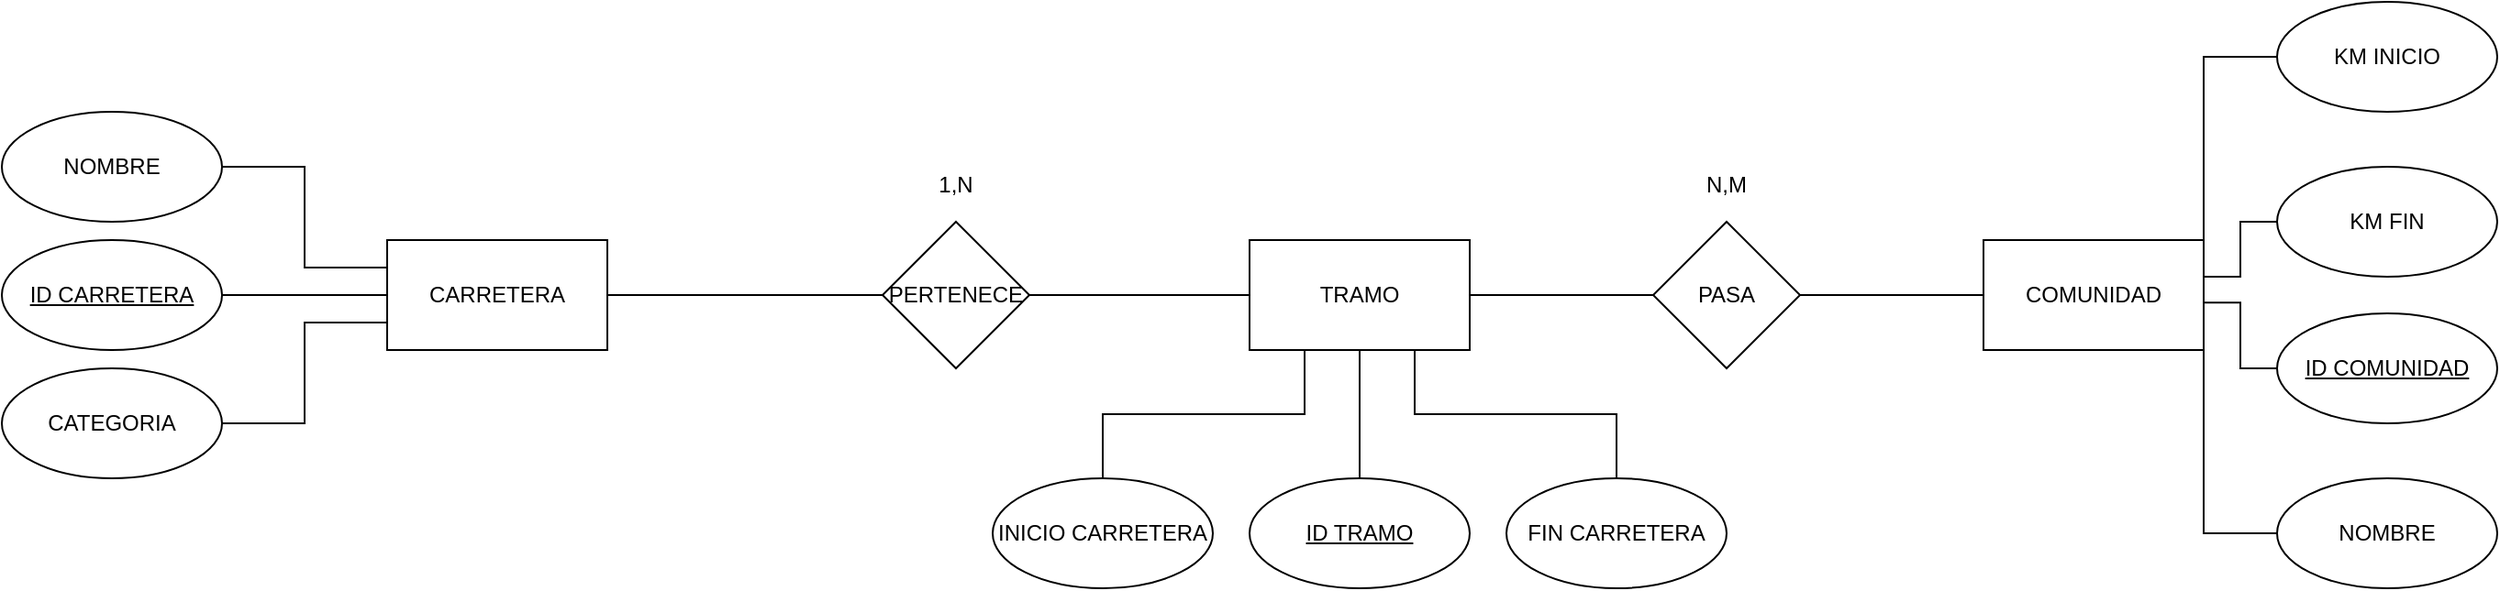 <mxfile version="14.7.3" type="github">
  <diagram id="HicRuo3T3Oe1w8JAZ6cr" name="Page-1">
    <mxGraphModel dx="1574" dy="1120" grid="1" gridSize="10" guides="1" tooltips="1" connect="1" arrows="1" fold="1" page="1" pageScale="1" pageWidth="827" pageHeight="1169" math="0" shadow="0">
      <root>
        <mxCell id="0" />
        <mxCell id="1" parent="0" />
        <mxCell id="VXgbj3pTnMDOS4B3G8BA-1" value="TRAMO" style="rounded=0;whiteSpace=wrap;html=1;" vertex="1" parent="1">
          <mxGeometry x="170" y="370" width="120" height="60" as="geometry" />
        </mxCell>
        <mxCell id="VXgbj3pTnMDOS4B3G8BA-16" style="edgeStyle=orthogonalEdgeStyle;rounded=0;orthogonalLoop=1;jettySize=auto;html=1;exitX=1;exitY=0.5;exitDx=0;exitDy=0;entryX=0;entryY=0.5;entryDx=0;entryDy=0;endArrow=none;endFill=0;" edge="1" parent="1" source="VXgbj3pTnMDOS4B3G8BA-2" target="VXgbj3pTnMDOS4B3G8BA-1">
          <mxGeometry relative="1" as="geometry" />
        </mxCell>
        <mxCell id="VXgbj3pTnMDOS4B3G8BA-18" style="edgeStyle=orthogonalEdgeStyle;rounded=0;orthogonalLoop=1;jettySize=auto;html=1;exitX=0;exitY=0.5;exitDx=0;exitDy=0;entryX=1;entryY=0.5;entryDx=0;entryDy=0;endArrow=none;endFill=0;" edge="1" parent="1" source="VXgbj3pTnMDOS4B3G8BA-2" target="VXgbj3pTnMDOS4B3G8BA-5">
          <mxGeometry relative="1" as="geometry" />
        </mxCell>
        <mxCell id="VXgbj3pTnMDOS4B3G8BA-2" value="PERTENECE" style="rhombus;whiteSpace=wrap;html=1;" vertex="1" parent="1">
          <mxGeometry x="-30" y="360" width="80" height="80" as="geometry" />
        </mxCell>
        <mxCell id="VXgbj3pTnMDOS4B3G8BA-17" style="edgeStyle=orthogonalEdgeStyle;rounded=0;orthogonalLoop=1;jettySize=auto;html=1;exitX=0;exitY=0.5;exitDx=0;exitDy=0;entryX=1;entryY=0.5;entryDx=0;entryDy=0;endArrow=none;endFill=0;" edge="1" parent="1" source="VXgbj3pTnMDOS4B3G8BA-3" target="VXgbj3pTnMDOS4B3G8BA-1">
          <mxGeometry relative="1" as="geometry" />
        </mxCell>
        <mxCell id="VXgbj3pTnMDOS4B3G8BA-22" style="edgeStyle=orthogonalEdgeStyle;rounded=0;orthogonalLoop=1;jettySize=auto;html=1;exitX=1;exitY=0.5;exitDx=0;exitDy=0;entryX=0;entryY=0.5;entryDx=0;entryDy=0;endArrow=none;endFill=0;" edge="1" parent="1" source="VXgbj3pTnMDOS4B3G8BA-3" target="VXgbj3pTnMDOS4B3G8BA-4">
          <mxGeometry relative="1" as="geometry" />
        </mxCell>
        <mxCell id="VXgbj3pTnMDOS4B3G8BA-3" value="PASA" style="rhombus;whiteSpace=wrap;html=1;" vertex="1" parent="1">
          <mxGeometry x="390" y="360" width="80" height="80" as="geometry" />
        </mxCell>
        <mxCell id="VXgbj3pTnMDOS4B3G8BA-4" value="COMUNIDAD" style="rounded=0;whiteSpace=wrap;html=1;" vertex="1" parent="1">
          <mxGeometry x="570" y="370" width="120" height="60" as="geometry" />
        </mxCell>
        <mxCell id="VXgbj3pTnMDOS4B3G8BA-5" value="CARRETERA" style="rounded=0;whiteSpace=wrap;html=1;" vertex="1" parent="1">
          <mxGeometry x="-300" y="370" width="120" height="60" as="geometry" />
        </mxCell>
        <mxCell id="VXgbj3pTnMDOS4B3G8BA-19" style="edgeStyle=orthogonalEdgeStyle;rounded=0;orthogonalLoop=1;jettySize=auto;html=1;exitX=1;exitY=0.5;exitDx=0;exitDy=0;endArrow=none;endFill=0;" edge="1" parent="1" source="VXgbj3pTnMDOS4B3G8BA-6" target="VXgbj3pTnMDOS4B3G8BA-5">
          <mxGeometry relative="1" as="geometry" />
        </mxCell>
        <mxCell id="VXgbj3pTnMDOS4B3G8BA-6" value="&lt;u&gt;ID CARRETERA&lt;/u&gt;" style="ellipse;whiteSpace=wrap;html=1;" vertex="1" parent="1">
          <mxGeometry x="-510" y="370" width="120" height="60" as="geometry" />
        </mxCell>
        <mxCell id="VXgbj3pTnMDOS4B3G8BA-21" style="edgeStyle=orthogonalEdgeStyle;rounded=0;orthogonalLoop=1;jettySize=auto;html=1;exitX=1;exitY=0.5;exitDx=0;exitDy=0;entryX=0;entryY=0.75;entryDx=0;entryDy=0;endArrow=none;endFill=0;" edge="1" parent="1" source="VXgbj3pTnMDOS4B3G8BA-7" target="VXgbj3pTnMDOS4B3G8BA-5">
          <mxGeometry relative="1" as="geometry" />
        </mxCell>
        <mxCell id="VXgbj3pTnMDOS4B3G8BA-7" value="CATEGORIA" style="ellipse;whiteSpace=wrap;html=1;" vertex="1" parent="1">
          <mxGeometry x="-510" y="440" width="120" height="60" as="geometry" />
        </mxCell>
        <mxCell id="VXgbj3pTnMDOS4B3G8BA-20" style="edgeStyle=orthogonalEdgeStyle;rounded=0;orthogonalLoop=1;jettySize=auto;html=1;exitX=1;exitY=0.5;exitDx=0;exitDy=0;entryX=0;entryY=0.25;entryDx=0;entryDy=0;endArrow=none;endFill=0;" edge="1" parent="1" source="VXgbj3pTnMDOS4B3G8BA-8" target="VXgbj3pTnMDOS4B3G8BA-5">
          <mxGeometry relative="1" as="geometry" />
        </mxCell>
        <mxCell id="VXgbj3pTnMDOS4B3G8BA-8" value="NOMBRE" style="ellipse;whiteSpace=wrap;html=1;" vertex="1" parent="1">
          <mxGeometry x="-510" y="300" width="120" height="60" as="geometry" />
        </mxCell>
        <mxCell id="VXgbj3pTnMDOS4B3G8BA-24" style="edgeStyle=orthogonalEdgeStyle;rounded=0;orthogonalLoop=1;jettySize=auto;html=1;exitX=0;exitY=0.5;exitDx=0;exitDy=0;entryX=1;entryY=0.333;entryDx=0;entryDy=0;entryPerimeter=0;endArrow=none;endFill=0;" edge="1" parent="1" source="VXgbj3pTnMDOS4B3G8BA-9" target="VXgbj3pTnMDOS4B3G8BA-4">
          <mxGeometry relative="1" as="geometry" />
        </mxCell>
        <mxCell id="VXgbj3pTnMDOS4B3G8BA-9" value="KM FIN" style="ellipse;whiteSpace=wrap;html=1;" vertex="1" parent="1">
          <mxGeometry x="730" y="330" width="120" height="60" as="geometry" />
        </mxCell>
        <mxCell id="VXgbj3pTnMDOS4B3G8BA-25" style="edgeStyle=orthogonalEdgeStyle;rounded=0;orthogonalLoop=1;jettySize=auto;html=1;exitX=0;exitY=0.5;exitDx=0;exitDy=0;entryX=0.998;entryY=0.569;entryDx=0;entryDy=0;entryPerimeter=0;endArrow=none;endFill=0;" edge="1" parent="1" source="VXgbj3pTnMDOS4B3G8BA-10" target="VXgbj3pTnMDOS4B3G8BA-4">
          <mxGeometry relative="1" as="geometry" />
        </mxCell>
        <mxCell id="VXgbj3pTnMDOS4B3G8BA-10" value="&lt;u&gt;ID COMUNIDAD&lt;/u&gt;" style="ellipse;whiteSpace=wrap;html=1;" vertex="1" parent="1">
          <mxGeometry x="730" y="410" width="120" height="60" as="geometry" />
        </mxCell>
        <mxCell id="VXgbj3pTnMDOS4B3G8BA-26" style="edgeStyle=orthogonalEdgeStyle;rounded=0;orthogonalLoop=1;jettySize=auto;html=1;exitX=0;exitY=0.5;exitDx=0;exitDy=0;entryX=1;entryY=1;entryDx=0;entryDy=0;endArrow=none;endFill=0;" edge="1" parent="1" source="VXgbj3pTnMDOS4B3G8BA-11" target="VXgbj3pTnMDOS4B3G8BA-4">
          <mxGeometry relative="1" as="geometry" />
        </mxCell>
        <mxCell id="VXgbj3pTnMDOS4B3G8BA-11" value="NOMBRE" style="ellipse;whiteSpace=wrap;html=1;" vertex="1" parent="1">
          <mxGeometry x="730" y="500" width="120" height="60" as="geometry" />
        </mxCell>
        <mxCell id="VXgbj3pTnMDOS4B3G8BA-27" style="edgeStyle=orthogonalEdgeStyle;rounded=0;orthogonalLoop=1;jettySize=auto;html=1;exitX=0;exitY=0.5;exitDx=0;exitDy=0;entryX=1;entryY=0;entryDx=0;entryDy=0;endArrow=none;endFill=0;" edge="1" parent="1" source="VXgbj3pTnMDOS4B3G8BA-12" target="VXgbj3pTnMDOS4B3G8BA-4">
          <mxGeometry relative="1" as="geometry" />
        </mxCell>
        <mxCell id="VXgbj3pTnMDOS4B3G8BA-12" value="KM INICIO" style="ellipse;whiteSpace=wrap;html=1;" vertex="1" parent="1">
          <mxGeometry x="730" y="240" width="120" height="60" as="geometry" />
        </mxCell>
        <mxCell id="VXgbj3pTnMDOS4B3G8BA-28" style="edgeStyle=orthogonalEdgeStyle;rounded=0;orthogonalLoop=1;jettySize=auto;html=1;exitX=0.5;exitY=0;exitDx=0;exitDy=0;entryX=0.5;entryY=1;entryDx=0;entryDy=0;endArrow=none;endFill=0;" edge="1" parent="1" source="VXgbj3pTnMDOS4B3G8BA-13" target="VXgbj3pTnMDOS4B3G8BA-1">
          <mxGeometry relative="1" as="geometry" />
        </mxCell>
        <mxCell id="VXgbj3pTnMDOS4B3G8BA-13" value="&lt;u&gt;ID TRAMO&lt;/u&gt;" style="ellipse;whiteSpace=wrap;html=1;" vertex="1" parent="1">
          <mxGeometry x="170" y="500" width="120" height="60" as="geometry" />
        </mxCell>
        <mxCell id="VXgbj3pTnMDOS4B3G8BA-30" style="edgeStyle=orthogonalEdgeStyle;rounded=0;orthogonalLoop=1;jettySize=auto;html=1;exitX=0.5;exitY=0;exitDx=0;exitDy=0;entryX=0.75;entryY=1;entryDx=0;entryDy=0;endArrow=none;endFill=0;" edge="1" parent="1" source="VXgbj3pTnMDOS4B3G8BA-14" target="VXgbj3pTnMDOS4B3G8BA-1">
          <mxGeometry relative="1" as="geometry" />
        </mxCell>
        <mxCell id="VXgbj3pTnMDOS4B3G8BA-14" value="FIN CARRETERA" style="ellipse;whiteSpace=wrap;html=1;" vertex="1" parent="1">
          <mxGeometry x="310" y="500" width="120" height="60" as="geometry" />
        </mxCell>
        <mxCell id="VXgbj3pTnMDOS4B3G8BA-29" style="edgeStyle=orthogonalEdgeStyle;rounded=0;orthogonalLoop=1;jettySize=auto;html=1;exitX=0.5;exitY=0;exitDx=0;exitDy=0;entryX=0.25;entryY=1;entryDx=0;entryDy=0;endArrow=none;endFill=0;" edge="1" parent="1" source="VXgbj3pTnMDOS4B3G8BA-15" target="VXgbj3pTnMDOS4B3G8BA-1">
          <mxGeometry relative="1" as="geometry" />
        </mxCell>
        <mxCell id="VXgbj3pTnMDOS4B3G8BA-15" value="INICIO CARRETERA" style="ellipse;whiteSpace=wrap;html=1;" vertex="1" parent="1">
          <mxGeometry x="30" y="500" width="120" height="60" as="geometry" />
        </mxCell>
        <mxCell id="VXgbj3pTnMDOS4B3G8BA-31" value="1,N" style="text;html=1;strokeColor=none;fillColor=none;align=center;verticalAlign=middle;whiteSpace=wrap;rounded=0;" vertex="1" parent="1">
          <mxGeometry x="-10" y="330" width="40" height="20" as="geometry" />
        </mxCell>
        <mxCell id="VXgbj3pTnMDOS4B3G8BA-32" value="N,M" style="text;html=1;strokeColor=none;fillColor=none;align=center;verticalAlign=middle;whiteSpace=wrap;rounded=0;" vertex="1" parent="1">
          <mxGeometry x="410" y="330" width="40" height="20" as="geometry" />
        </mxCell>
      </root>
    </mxGraphModel>
  </diagram>
</mxfile>
